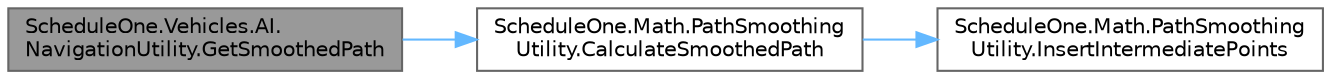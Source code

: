 digraph "ScheduleOne.Vehicles.AI.NavigationUtility.GetSmoothedPath"
{
 // LATEX_PDF_SIZE
  bgcolor="transparent";
  edge [fontname=Helvetica,fontsize=10,labelfontname=Helvetica,labelfontsize=10];
  node [fontname=Helvetica,fontsize=10,shape=box,height=0.2,width=0.4];
  rankdir="LR";
  Node1 [id="Node000001",label="ScheduleOne.Vehicles.AI.\lNavigationUtility.GetSmoothedPath",height=0.2,width=0.4,color="gray40", fillcolor="grey60", style="filled", fontcolor="black",tooltip=" "];
  Node1 -> Node2 [id="edge1_Node000001_Node000002",color="steelblue1",style="solid",tooltip=" "];
  Node2 [id="Node000002",label="ScheduleOne.Math.PathSmoothing\lUtility.CalculateSmoothedPath",height=0.2,width=0.4,color="grey40", fillcolor="white", style="filled",URL="$class_schedule_one_1_1_math_1_1_path_smoothing_utility.html#a19aee37eb59ce43b0ad8d6b0515e36c1",tooltip=" "];
  Node2 -> Node3 [id="edge2_Node000002_Node000003",color="steelblue1",style="solid",tooltip=" "];
  Node3 [id="Node000003",label="ScheduleOne.Math.PathSmoothing\lUtility.InsertIntermediatePoints",height=0.2,width=0.4,color="grey40", fillcolor="white", style="filled",URL="$class_schedule_one_1_1_math_1_1_path_smoothing_utility.html#afa4a422c3f2c17b91bd382f608827ee3",tooltip=" "];
}
